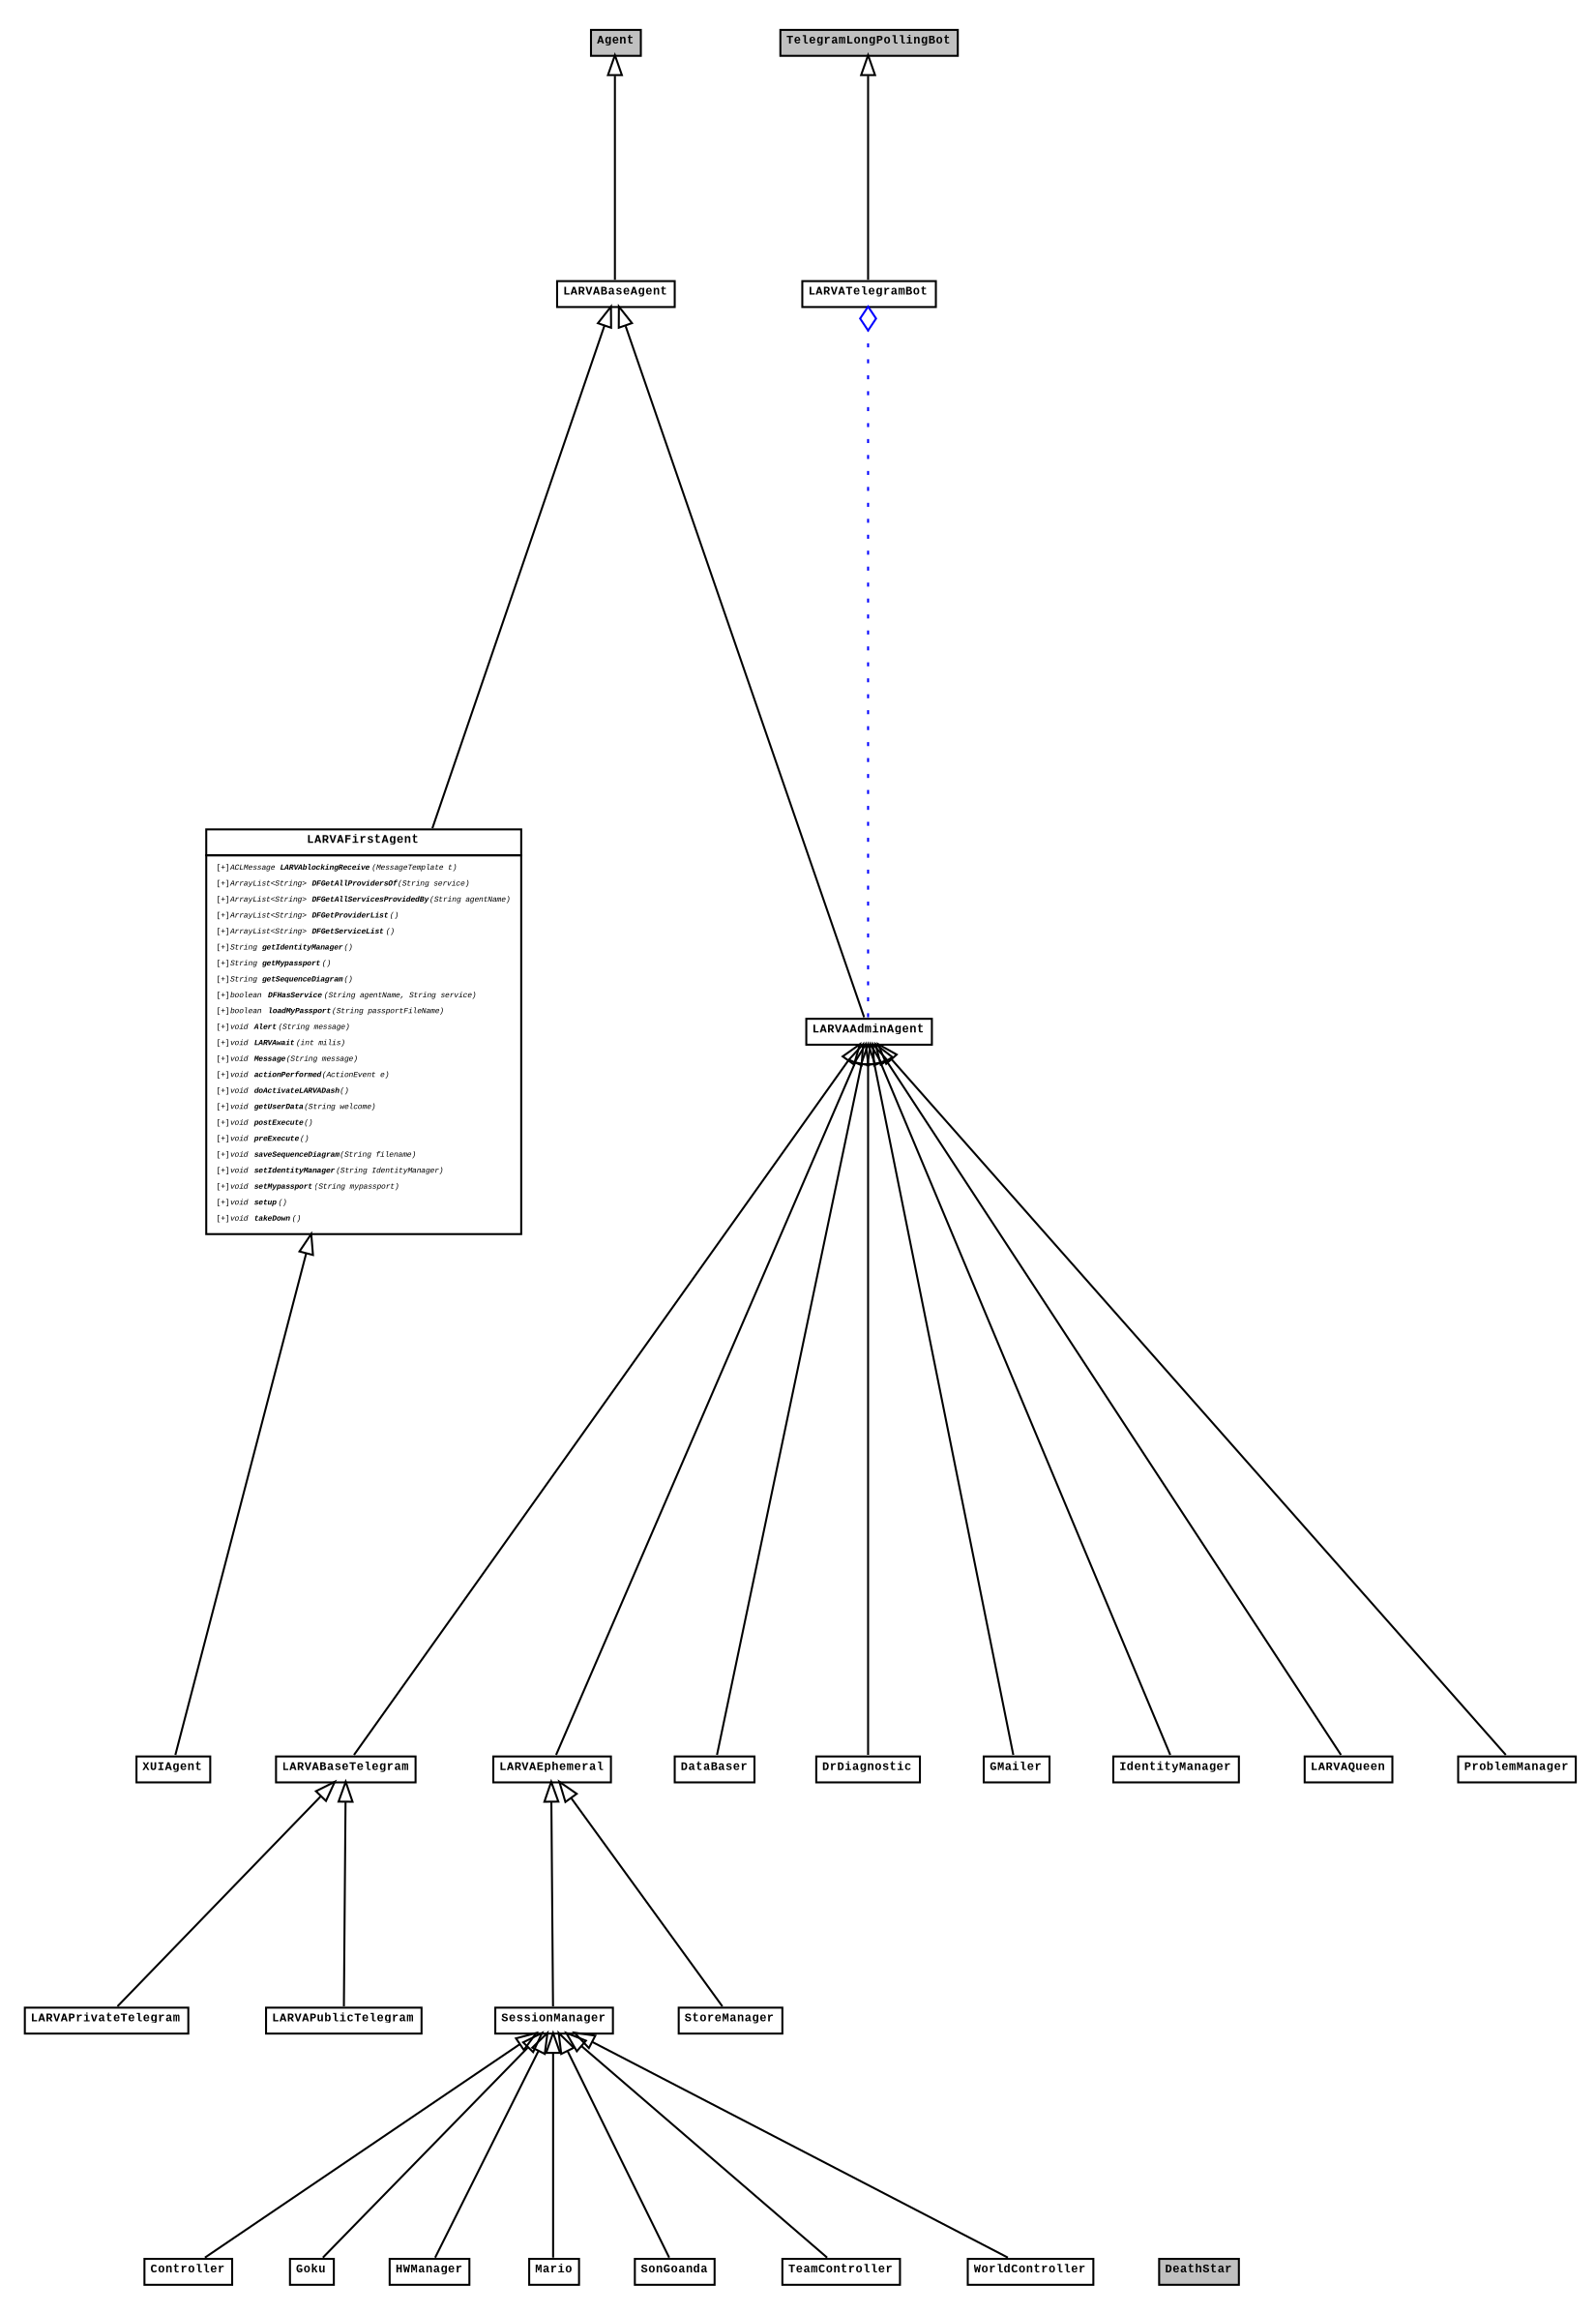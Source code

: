 digraph graphname {
     rankdir="BT"
dpi=300
ratio="fill";
 size="11,16!";
 margin=0;
LARVAAdminAgent LARVAAdminAgent [shape=plain, label=<<table border="0" cellborder="1" cellspacing="0"><tr><td bgcolor="white"><FONT face="Courier New" POINT-SIZE="6"><b>LARVAAdminAgent</b></FONT></td></tr>
</table>>]
LARVABaseAgent LARVABaseAgent [shape=plain, label=<<table border="0" cellborder="1" cellspacing="0"><tr><td bgcolor="white"><FONT face="Courier New" POINT-SIZE="6"><b>LARVABaseAgent</b></FONT></td></tr>
</table>>]
LARVABaseTelegram LARVABaseTelegram [shape=plain, label=<<table border="0" cellborder="1" cellspacing="0"><tr><td bgcolor="white"><FONT face="Courier New" POINT-SIZE="6"><b>LARVABaseTelegram</b></FONT></td></tr>
</table>>]
LARVAEphemeral LARVAEphemeral [shape=plain, label=<<table border="0" cellborder="1" cellspacing="0"><tr><td bgcolor="white"><FONT face="Courier New" POINT-SIZE="6"><b>LARVAEphemeral</b></FONT></td></tr>
</table>>]
LARVAFirstAgent LARVAFirstAgent [shape=plain, label=<<table border="0" cellborder="1" cellspacing="0"><tr><td bgcolor="white"><FONT face="Courier New" POINT-SIZE="6"><b>LARVAFirstAgent</b></FONT></td></tr>
<tr><td><table border="0" cellborder="0" cellspacing="0"><tr><td align="left"><FONT face="Courier New" POINT-SIZE= "4">[+]<i>ACLMessage <b>LARVAblockingReceive</b>(MessageTemplate t)</i></FONT></td></tr>
<tr><td align="left"><FONT face="Courier New" POINT-SIZE= "4">[+]<i>ArrayList&lt;String&gt; <b>DFGetAllProvidersOf</b>(String service)</i></FONT></td></tr>
<tr><td align="left"><FONT face="Courier New" POINT-SIZE= "4">[+]<i>ArrayList&lt;String&gt; <b>DFGetAllServicesProvidedBy</b>(String agentName)</i></FONT></td></tr>
<tr><td align="left"><FONT face="Courier New" POINT-SIZE= "4">[+]<i>ArrayList&lt;String&gt; <b>DFGetProviderList</b>()</i></FONT></td></tr>
<tr><td align="left"><FONT face="Courier New" POINT-SIZE= "4">[+]<i>ArrayList&lt;String&gt; <b>DFGetServiceList</b>()</i></FONT></td></tr>
<tr><td align="left"><FONT face="Courier New" POINT-SIZE= "4">[+]<i>String <b>getIdentityManager</b>()</i></FONT></td></tr>
<tr><td align="left"><FONT face="Courier New" POINT-SIZE= "4">[+]<i>String <b>getMypassport</b>()</i></FONT></td></tr>
<tr><td align="left"><FONT face="Courier New" POINT-SIZE= "4">[+]<i>String <b>getSequenceDiagram</b>()</i></FONT></td></tr>
<tr><td align="left"><FONT face="Courier New" POINT-SIZE= "4">[+]<i>boolean <b>DFHasService</b>(String agentName, String service)</i></FONT></td></tr>
<tr><td align="left"><FONT face="Courier New" POINT-SIZE= "4">[+]<i>boolean <b>loadMyPassport</b>(String passportFileName)</i></FONT></td></tr>
<tr><td align="left"><FONT face="Courier New" POINT-SIZE= "4">[+]<i>void <b>Alert</b>(String message)</i></FONT></td></tr>
<tr><td align="left"><FONT face="Courier New" POINT-SIZE= "4">[+]<i>void <b>LARVAwait</b>(int milis)</i></FONT></td></tr>
<tr><td align="left"><FONT face="Courier New" POINT-SIZE= "4">[+]<i>void <b>Message</b>(String message)</i></FONT></td></tr>
<tr><td align="left"><FONT face="Courier New" POINT-SIZE= "4">[+]<i>void <b>actionPerformed</b>(ActionEvent e)</i></FONT></td></tr>
<tr><td align="left"><FONT face="Courier New" POINT-SIZE= "4">[+]<i>void <b>doActivateLARVADash</b>()</i></FONT></td></tr>
<tr><td align="left"><FONT face="Courier New" POINT-SIZE= "4">[+]<i>void <b>getUserData</b>(String welcome)</i></FONT></td></tr>
<tr><td align="left"><FONT face="Courier New" POINT-SIZE= "4">[+]<i>void <b>postExecute</b>()</i></FONT></td></tr>
<tr><td align="left"><FONT face="Courier New" POINT-SIZE= "4">[+]<i>void <b>preExecute</b>()</i></FONT></td></tr>
<tr><td align="left"><FONT face="Courier New" POINT-SIZE= "4">[+]<i>void <b>saveSequenceDiagram</b>(String filename)</i></FONT></td></tr>
<tr><td align="left"><FONT face="Courier New" POINT-SIZE= "4">[+]<i>void <b>setIdentityManager</b>(String IdentityManager)</i></FONT></td></tr>
<tr><td align="left"><FONT face="Courier New" POINT-SIZE= "4">[+]<i>void <b>setMypassport</b>(String mypassport)</i></FONT></td></tr>
<tr><td align="left"><FONT face="Courier New" POINT-SIZE= "4">[+]<i>void <b>setup</b>()</i></FONT></td></tr>
<tr><td align="left"><FONT face="Courier New" POINT-SIZE= "4">[+]<i>void <b>takeDown</b>()</i></FONT></td></tr>
</table></td></tr>
</table>>]
XUIAgent XUIAgent [shape=plain, label=<<table border="0" cellborder="1" cellspacing="0"><tr><td bgcolor="white"><FONT face="Courier New" POINT-SIZE="6"><b>XUIAgent</b></FONT></td></tr>
</table>>]
Controller Controller [shape=plain, label=<<table border="0" cellborder="1" cellspacing="0"><tr><td bgcolor="white"><FONT face="Courier New" POINT-SIZE="6"><b>Controller</b></FONT></td></tr>
</table>>]
DataBaser DataBaser [shape=plain, label=<<table border="0" cellborder="1" cellspacing="0"><tr><td bgcolor="white"><FONT face="Courier New" POINT-SIZE="6"><b>DataBaser</b></FONT></td></tr>
</table>>]
DrDiagnostic DrDiagnostic [shape=plain, label=<<table border="0" cellborder="1" cellspacing="0"><tr><td bgcolor="white"><FONT face="Courier New" POINT-SIZE="6"><b>DrDiagnostic</b></FONT></td></tr>
</table>>]
GMailer GMailer [shape=plain, label=<<table border="0" cellborder="1" cellspacing="0"><tr><td bgcolor="white"><FONT face="Courier New" POINT-SIZE="6"><b>GMailer</b></FONT></td></tr>
</table>>]
Goku Goku [shape=plain, label=<<table border="0" cellborder="1" cellspacing="0"><tr><td bgcolor="white"><FONT face="Courier New" POINT-SIZE="6"><b>Goku</b></FONT></td></tr>
</table>>]
HWManager HWManager [shape=plain, label=<<table border="0" cellborder="1" cellspacing="0"><tr><td bgcolor="white"><FONT face="Courier New" POINT-SIZE="6"><b>HWManager</b></FONT></td></tr>
</table>>]
IdentityManager IdentityManager [shape=plain, label=<<table border="0" cellborder="1" cellspacing="0"><tr><td bgcolor="white"><FONT face="Courier New" POINT-SIZE="6"><b>IdentityManager</b></FONT></td></tr>
</table>>]
LARVAPrivateTelegram LARVAPrivateTelegram [shape=plain, label=<<table border="0" cellborder="1" cellspacing="0"><tr><td bgcolor="white"><FONT face="Courier New" POINT-SIZE="6"><b>LARVAPrivateTelegram</b></FONT></td></tr>
</table>>]
LARVAPublicTelegram LARVAPublicTelegram [shape=plain, label=<<table border="0" cellborder="1" cellspacing="0"><tr><td bgcolor="white"><FONT face="Courier New" POINT-SIZE="6"><b>LARVAPublicTelegram</b></FONT></td></tr>
</table>>]
LARVAQueen LARVAQueen [shape=plain, label=<<table border="0" cellborder="1" cellspacing="0"><tr><td bgcolor="white"><FONT face="Courier New" POINT-SIZE="6"><b>LARVAQueen</b></FONT></td></tr>
</table>>]
Mario Mario [shape=plain, label=<<table border="0" cellborder="1" cellspacing="0"><tr><td bgcolor="white"><FONT face="Courier New" POINT-SIZE="6"><b>Mario</b></FONT></td></tr>
</table>>]
ProblemManager ProblemManager [shape=plain, label=<<table border="0" cellborder="1" cellspacing="0"><tr><td bgcolor="white"><FONT face="Courier New" POINT-SIZE="6"><b>ProblemManager</b></FONT></td></tr>
</table>>]
SessionManager SessionManager [shape=plain, label=<<table border="0" cellborder="1" cellspacing="0"><tr><td bgcolor="white"><FONT face="Courier New" POINT-SIZE="6"><b>SessionManager</b></FONT></td></tr>
</table>>]
SonGoanda SonGoanda [shape=plain, label=<<table border="0" cellborder="1" cellspacing="0"><tr><td bgcolor="white"><FONT face="Courier New" POINT-SIZE="6"><b>SonGoanda</b></FONT></td></tr>
</table>>]
StoreManager StoreManager [shape=plain, label=<<table border="0" cellborder="1" cellspacing="0"><tr><td bgcolor="white"><FONT face="Courier New" POINT-SIZE="6"><b>StoreManager</b></FONT></td></tr>
</table>>]
TeamController TeamController [shape=plain, label=<<table border="0" cellborder="1" cellspacing="0"><tr><td bgcolor="white"><FONT face="Courier New" POINT-SIZE="6"><b>TeamController</b></FONT></td></tr>
</table>>]
WorldController WorldController [shape=plain, label=<<table border="0" cellborder="1" cellspacing="0"><tr><td bgcolor="white"><FONT face="Courier New" POINT-SIZE="6"><b>WorldController</b></FONT></td></tr>
</table>>]
LARVATelegramBot LARVATelegramBot [shape=plain, label=<<table border="0" cellborder="1" cellspacing="0"><tr><td bgcolor="white"><FONT face="Courier New" POINT-SIZE="6"><b>LARVATelegramBot</b></FONT></td></tr>
</table>>]
Agent Agent [shape=plain, label=<<table border="0" cellborder="1" cellspacing="0"><tr><td bgcolor="gray"><FONT face="Courier New" POINT-SIZE="6"><b>Agent</b></FONT></td></tr>
</table>>]
TelegramLongPollingBot TelegramLongPollingBot [shape=plain, label=<<table border="0" cellborder="1" cellspacing="0"><tr><td bgcolor="gray"><FONT face="Courier New" POINT-SIZE="6"><b>TelegramLongPollingBot</b></FONT></td></tr>
</table>>]
Agent Agent [shape=plain, label=<<table border="0" cellborder="1" cellspacing="0"><tr><td bgcolor="gray"><FONT face="Courier New" POINT-SIZE="6"><b>Agent</b></FONT></td></tr>
</table>>]
DeathStar DeathStar [shape=plain, label=<<table border="0" cellborder="1" cellspacing="0"><tr><td bgcolor="gray"><FONT face="Courier New" POINT-SIZE="6"><b>DeathStar</b></FONT></td></tr>
</table>>]
TelegramLongPollingBot TelegramLongPollingBot [shape=plain, label=<<table border="0" cellborder="1" cellspacing="0"><tr><td bgcolor="gray"><FONT face="Courier New" POINT-SIZE="6"><b>TelegramLongPollingBot</b></FONT></td></tr>
</table>>]
Agent Agent [shape=plain, label=<<table border="0" cellborder="1" cellspacing="0"><tr><td bgcolor="gray"><FONT face="Courier New" POINT-SIZE="6"><b>Agent</b></FONT></td></tr>
</table>>]
DeathStar DeathStar [shape=plain, label=<<table border="0" cellborder="1" cellspacing="0"><tr><td bgcolor="gray"><FONT face="Courier New" POINT-SIZE="6"><b>DeathStar</b></FONT></td></tr>
</table>>]
TelegramLongPollingBot TelegramLongPollingBot [shape=plain, label=<<table border="0" cellborder="1" cellspacing="0"><tr><td bgcolor="gray"><FONT face="Courier New" POINT-SIZE="6"><b>TelegramLongPollingBot</b></FONT></td></tr>
</table>>]
LARVAPrivateTelegram -> LARVABaseTelegram [arrowhead=onormal, penwidth=1, color=black]
LARVAPublicTelegram -> LARVABaseTelegram [arrowhead=onormal, penwidth=1, color=black]
XUIAgent -> LARVAFirstAgent [arrowhead=onormal, penwidth=1, color=black]
LARVATelegramBot -> TelegramLongPollingBot [arrowhead=onormal, penwidth=1, color=black]
LARVAAdminAgent -> LARVABaseAgent [arrowhead=onormal, penwidth=1, color=black]
LARVAFirstAgent -> LARVABaseAgent [arrowhead=onormal, penwidth=1, color=black]
SessionManager -> LARVAEphemeral [arrowhead=onormal, penwidth=1, color=black]
StoreManager -> LARVAEphemeral [arrowhead=onormal, penwidth=1, color=black]
LARVABaseAgent -> Agent [arrowhead=onormal, penwidth=1, color=black]
Controller -> SessionManager [arrowhead=onormal, penwidth=1, color=black]
Goku -> SessionManager [arrowhead=onormal, penwidth=1, color=black]
HWManager -> SessionManager [arrowhead=onormal, penwidth=1, color=black]
Mario -> SessionManager [arrowhead=onormal, penwidth=1, color=black]
SonGoanda -> SessionManager [arrowhead=onormal, penwidth=1, color=black]
TeamController -> SessionManager [arrowhead=onormal, penwidth=1, color=black]
WorldController -> SessionManager [arrowhead=onormal, penwidth=1, color=black]
DataBaser -> LARVAAdminAgent [arrowhead=onormal, penwidth=1, color=black]
DrDiagnostic -> LARVAAdminAgent [arrowhead=onormal, penwidth=1, color=black]
GMailer -> LARVAAdminAgent [arrowhead=onormal, penwidth=1, color=black]
IdentityManager -> LARVAAdminAgent [arrowhead=onormal, penwidth=1, color=black]
LARVABaseTelegram -> LARVAAdminAgent [arrowhead=onormal, penwidth=1, color=black]
LARVAEphemeral -> LARVAAdminAgent [arrowhead=onormal, penwidth=1, color=black]
LARVAQueen -> LARVAAdminAgent [arrowhead=onormal, penwidth=1, color=black]
ProblemManager -> LARVAAdminAgent [arrowhead=onormal, penwidth=1, color=black]
LARVAAdminAgent -> LARVATelegramBot [style=dotted,arrowhead=odiamond, penwidth=1,color=blue]
}
